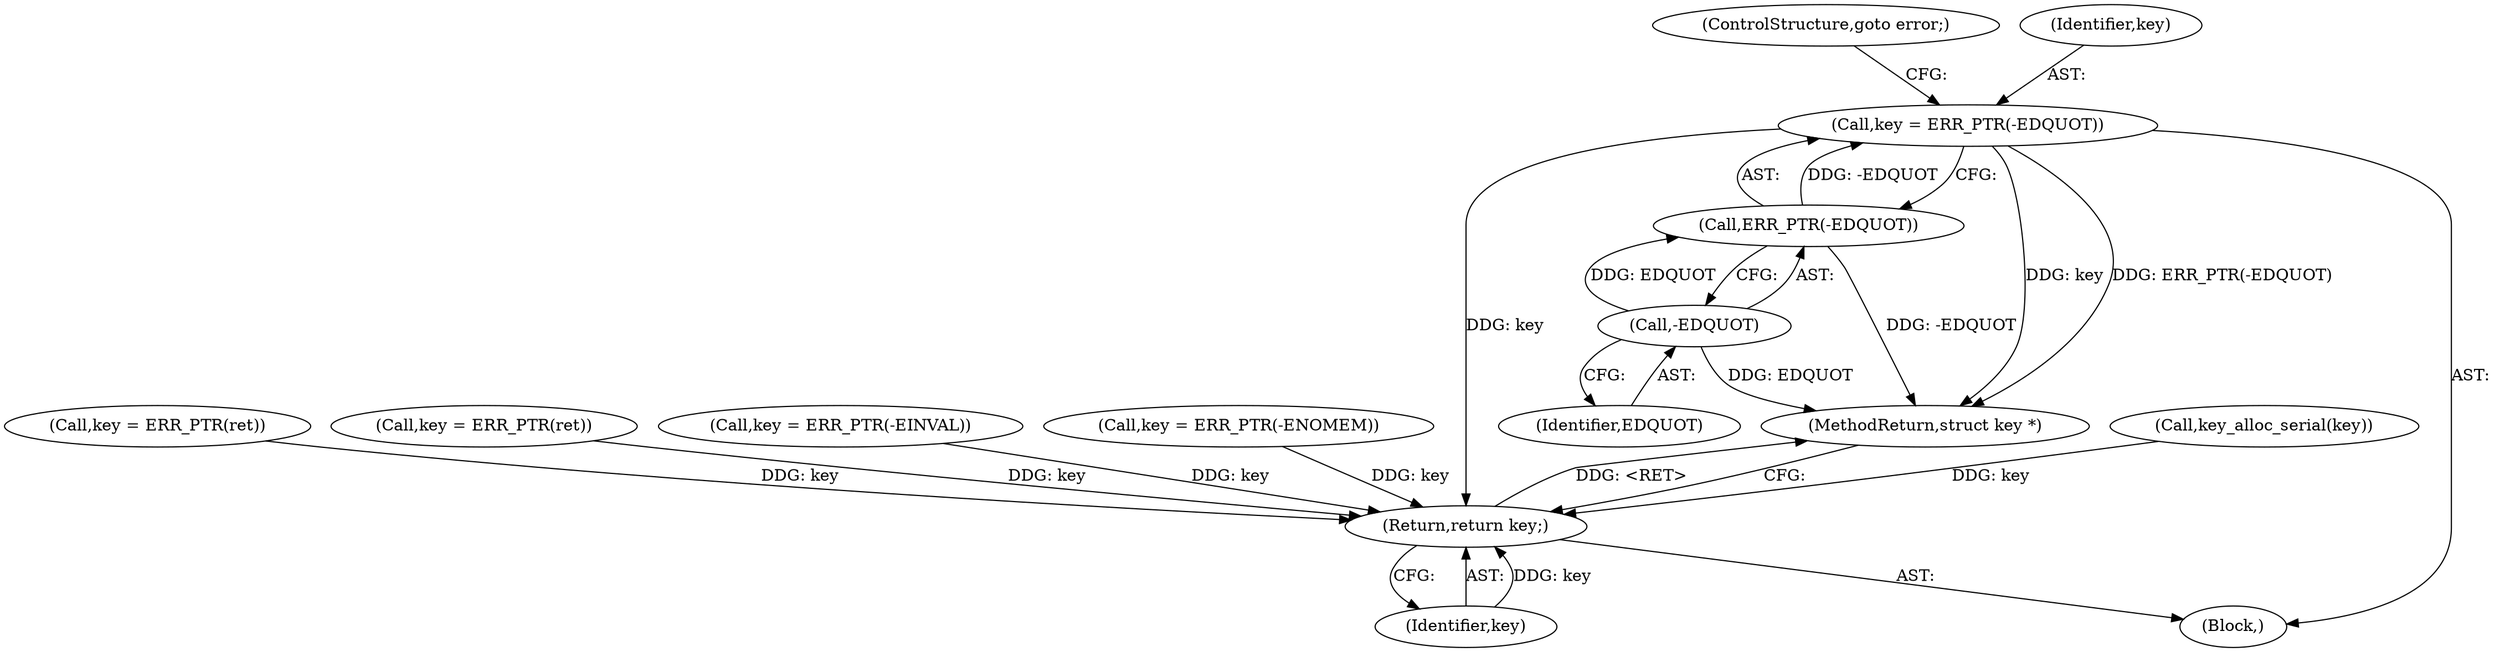 digraph "0_linux_237bbd29f7a049d310d907f4b2716a7feef9abf3@pointer" {
"1000499" [label="(Call,key = ERR_PTR(-EDQUOT))"];
"1000501" [label="(Call,ERR_PTR(-EDQUOT))"];
"1000502" [label="(Call,-EDQUOT)"];
"1000410" [label="(Return,return key;)"];
"1000502" [label="(Call,-EDQUOT)"];
"1000504" [label="(ControlStructure,goto error;)"];
"1000499" [label="(Call,key = ERR_PTR(-EDQUOT))"];
"1000500" [label="(Identifier,key)"];
"1000407" [label="(Call,key_alloc_serial(key))"];
"1000447" [label="(Call,key = ERR_PTR(ret))"];
"1000501" [label="(Call,ERR_PTR(-EDQUOT))"];
"1000410" [label="(Return,return key;)"];
"1000505" [label="(MethodReturn,struct key *)"];
"1000150" [label="(Call,key = ERR_PTR(ret))"];
"1000503" [label="(Identifier,EDQUOT)"];
"1000411" [label="(Identifier,key)"];
"1000123" [label="(Call,key = ERR_PTR(-EINVAL))"];
"1000114" [label="(Block,)"];
"1000485" [label="(Call,key = ERR_PTR(-ENOMEM))"];
"1000499" -> "1000114"  [label="AST: "];
"1000499" -> "1000501"  [label="CFG: "];
"1000500" -> "1000499"  [label="AST: "];
"1000501" -> "1000499"  [label="AST: "];
"1000504" -> "1000499"  [label="CFG: "];
"1000499" -> "1000505"  [label="DDG: key"];
"1000499" -> "1000505"  [label="DDG: ERR_PTR(-EDQUOT)"];
"1000499" -> "1000410"  [label="DDG: key"];
"1000501" -> "1000499"  [label="DDG: -EDQUOT"];
"1000501" -> "1000502"  [label="CFG: "];
"1000502" -> "1000501"  [label="AST: "];
"1000501" -> "1000505"  [label="DDG: -EDQUOT"];
"1000502" -> "1000501"  [label="DDG: EDQUOT"];
"1000502" -> "1000503"  [label="CFG: "];
"1000503" -> "1000502"  [label="AST: "];
"1000502" -> "1000505"  [label="DDG: EDQUOT"];
"1000410" -> "1000114"  [label="AST: "];
"1000410" -> "1000411"  [label="CFG: "];
"1000411" -> "1000410"  [label="AST: "];
"1000505" -> "1000410"  [label="CFG: "];
"1000410" -> "1000505"  [label="DDG: <RET>"];
"1000411" -> "1000410"  [label="DDG: key"];
"1000485" -> "1000410"  [label="DDG: key"];
"1000150" -> "1000410"  [label="DDG: key"];
"1000407" -> "1000410"  [label="DDG: key"];
"1000447" -> "1000410"  [label="DDG: key"];
"1000123" -> "1000410"  [label="DDG: key"];
}
